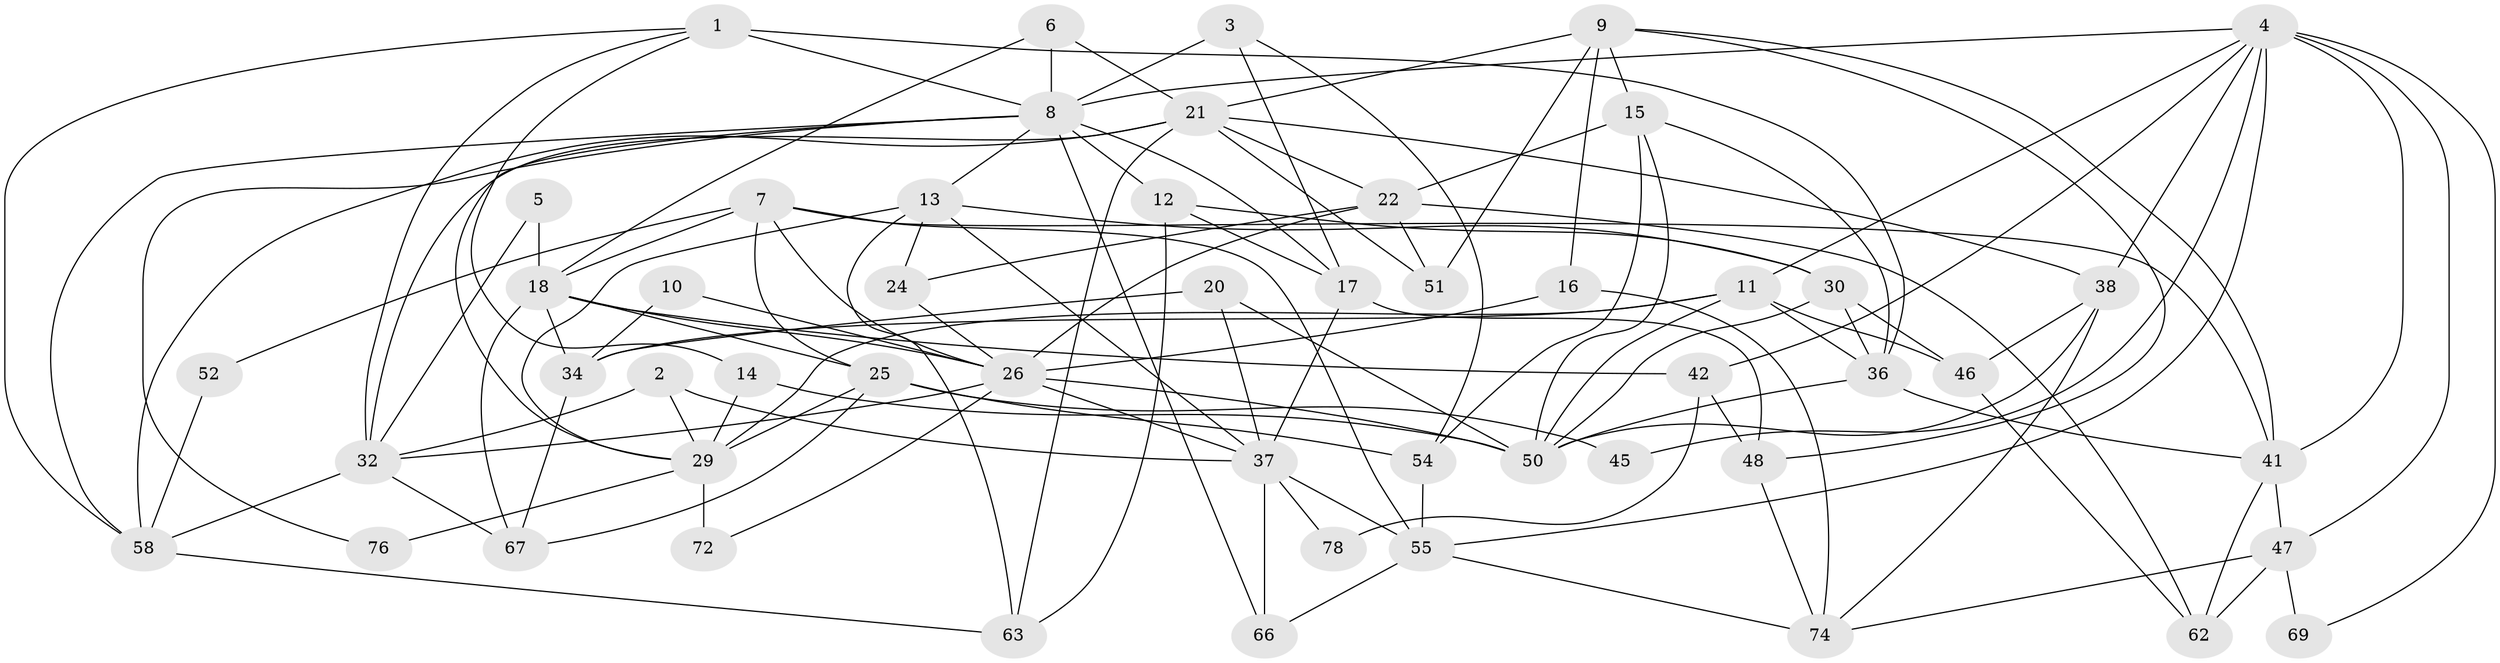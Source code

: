 // original degree distribution, {5: 0.18518518518518517, 3: 0.2345679012345679, 4: 0.37037037037037035, 7: 0.037037037037037035, 2: 0.1111111111111111, 6: 0.04938271604938271, 9: 0.012345679012345678}
// Generated by graph-tools (version 1.1) at 2025/41/03/06/25 10:41:55]
// undirected, 52 vertices, 126 edges
graph export_dot {
graph [start="1"]
  node [color=gray90,style=filled];
  1 [super="+65"];
  2;
  3;
  4 [super="+70"];
  5;
  6;
  7 [super="+31"];
  8 [super="+35"];
  9 [super="+60"];
  10;
  11 [super="+64"];
  12 [super="+28"];
  13 [super="+40"];
  14;
  15 [super="+19"];
  16;
  17 [super="+44"];
  18 [super="+49"];
  20;
  21 [super="+23"];
  22 [super="+27"];
  24;
  25 [super="+59"];
  26 [super="+39"];
  29 [super="+33"];
  30 [super="+79"];
  32 [super="+71"];
  34 [super="+73"];
  36 [super="+53"];
  37 [super="+61"];
  38 [super="+43"];
  41 [super="+75"];
  42;
  45;
  46;
  47 [super="+77"];
  48;
  50 [super="+56"];
  51;
  52;
  54;
  55 [super="+57"];
  58;
  62 [super="+81"];
  63;
  66;
  67 [super="+68"];
  69;
  72;
  74 [super="+80"];
  76;
  78;
  1 -- 14;
  1 -- 32;
  1 -- 58;
  1 -- 8 [weight=2];
  1 -- 36;
  2 -- 32;
  2 -- 29;
  2 -- 37;
  3 -- 8 [weight=2];
  3 -- 17;
  3 -- 54;
  4 -- 41;
  4 -- 69;
  4 -- 42;
  4 -- 45;
  4 -- 55;
  4 -- 38;
  4 -- 8;
  4 -- 11;
  4 -- 47;
  5 -- 32;
  5 -- 18;
  6 -- 18;
  6 -- 21;
  6 -- 8;
  7 -- 26;
  7 -- 52;
  7 -- 55;
  7 -- 18;
  7 -- 41;
  7 -- 25;
  8 -- 58;
  8 -- 66;
  8 -- 76;
  8 -- 29;
  8 -- 12;
  8 -- 13;
  8 -- 17 [weight=2];
  9 -- 51;
  9 -- 48;
  9 -- 21;
  9 -- 16;
  9 -- 41;
  9 -- 15;
  10 -- 26;
  10 -- 34;
  11 -- 34 [weight=2];
  11 -- 46;
  11 -- 36;
  11 -- 50;
  11 -- 29;
  12 -- 30;
  12 -- 17;
  12 -- 63;
  13 -- 63;
  13 -- 37;
  13 -- 24;
  13 -- 29;
  13 -- 30;
  14 -- 50;
  14 -- 29;
  15 -- 36;
  15 -- 22;
  15 -- 50;
  15 -- 54;
  16 -- 26;
  16 -- 74;
  17 -- 48;
  17 -- 37;
  18 -- 42;
  18 -- 26;
  18 -- 34;
  18 -- 67;
  18 -- 25;
  20 -- 37;
  20 -- 50;
  20 -- 34;
  21 -- 58;
  21 -- 22;
  21 -- 63;
  21 -- 32;
  21 -- 51;
  21 -- 38;
  22 -- 24;
  22 -- 62;
  22 -- 26;
  22 -- 51;
  24 -- 26;
  25 -- 45;
  25 -- 67;
  25 -- 29;
  25 -- 54;
  26 -- 37;
  26 -- 72;
  26 -- 50;
  26 -- 32;
  29 -- 72 [weight=2];
  29 -- 76;
  30 -- 46;
  30 -- 50;
  30 -- 36;
  32 -- 58;
  32 -- 67;
  34 -- 67;
  36 -- 50;
  36 -- 41;
  37 -- 55;
  37 -- 78;
  37 -- 66;
  38 -- 74;
  38 -- 46;
  38 -- 50;
  41 -- 62;
  41 -- 47;
  42 -- 48;
  42 -- 78;
  46 -- 62;
  47 -- 69;
  47 -- 74;
  47 -- 62;
  48 -- 74;
  52 -- 58;
  54 -- 55;
  55 -- 74;
  55 -- 66;
  58 -- 63;
}
